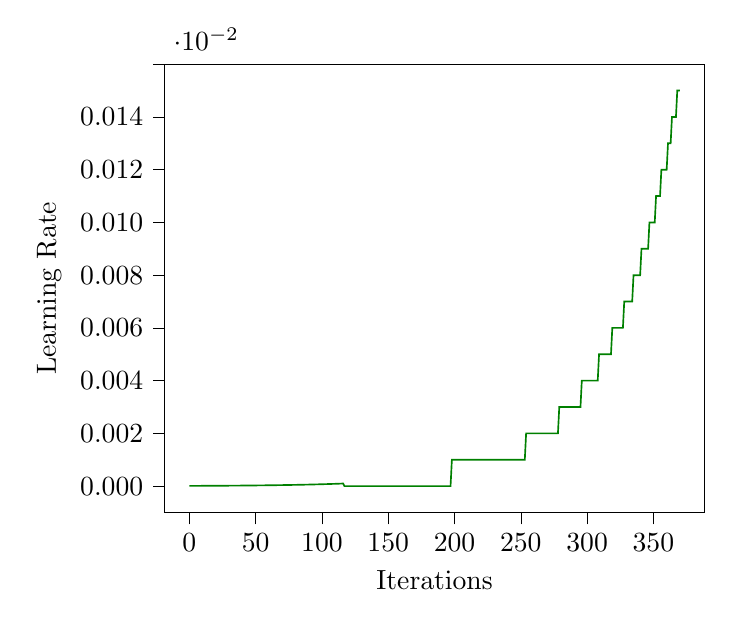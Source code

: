 % This file was created by matplotlib2tikz v0.7.3.
\begin{tikzpicture}

\begin{axis}[
tick align=outside,
tick pos=left,
x grid style={white!69.02!black},
xlabel={Iterations},
xmin=-18.5, xmax=388.5,
xtick style={color=black},
xtick={-50,0,50,100,150,200,250,300,350,400},
xticklabels={,\(\displaystyle 0\),\(\displaystyle 50\),\(\displaystyle 100\),\(\displaystyle 150\),\(\displaystyle 200\),\(\displaystyle 250\),\(\displaystyle 300\),\(\displaystyle 350\),},
y grid style={white!69.02!black},
ylabel={Learning Rate},
ymin=-0.001, ymax=0.016,
ytick style={color=black},
ytick={-0.002,0,0.002,0.004,0.006,0.008,0.01,0.012,0.014,0.016},
yticklabels={,\(\displaystyle 0.000\),\(\displaystyle 0.002\),\(\displaystyle 0.004\),\(\displaystyle 0.006\),\(\displaystyle 0.008\),\(\displaystyle 0.010\),\(\displaystyle 0.012\),\(\displaystyle 0.014\),}
]
\addplot [semithick, green!50.0!black]
table {%
0 1e-05
1 1.02e-05
2 1.04e-05
3 1.061e-05
4 1.082e-05
5 1.104e-05
6 1.126e-05
7 1.149e-05
8 1.172e-05
9 1.195e-05
10 1.219e-05
11 1.243e-05
12 1.268e-05
13 1.294e-05
14 1.319e-05
15 1.346e-05
16 1.373e-05
17 1.4e-05
18 1.428e-05
19 1.457e-05
20 1.486e-05
21 1.516e-05
22 1.546e-05
23 1.577e-05
24 1.608e-05
25 1.641e-05
26 1.673e-05
27 1.707e-05
28 1.741e-05
29 1.776e-05
30 1.811e-05
31 1.848e-05
32 1.885e-05
33 1.922e-05
34 1.961e-05
35 2.0e-05
36 2.04e-05
37 2.081e-05
38 2.122e-05
39 2.165e-05
40 2.208e-05
41 2.252e-05
42 2.297e-05
43 2.343e-05
44 2.39e-05
45 2.438e-05
46 2.487e-05
47 2.536e-05
48 2.587e-05
49 2.639e-05
50 2.692e-05
51 2.745e-05
52 2.8e-05
53 2.856e-05
54 2.913e-05
55 2.972e-05
56 3.031e-05
57 3.092e-05
58 3.154e-05
59 3.217e-05
60 3.281e-05
61 3.347e-05
62 3.414e-05
63 3.482e-05
64 3.551e-05
65 3.623e-05
66 3.695e-05
67 3.769e-05
68 3.844e-05
69 3.921e-05
70 4.0e-05
71 4.08e-05
72 4.161e-05
73 4.244e-05
74 4.329e-05
75 4.416e-05
76 4.504e-05
77 4.594e-05
78 4.686e-05
79 4.78e-05
80 4.875e-05
81 4.973e-05
82 5.072e-05
83 5.174e-05
84 5.277e-05
85 5.383e-05
86 5.491e-05
87 5.6e-05
88 5.712e-05
89 5.827e-05
90 5.943e-05
91 6.062e-05
92 6.183e-05
93 6.307e-05
94 6.433e-05
95 6.562e-05
96 6.693e-05
97 6.827e-05
98 6.963e-05
99 7.103e-05
100 7.245e-05
101 7.39e-05
102 7.537e-05
103 7.688e-05
104 7.842e-05
105 7.999e-05
106 8.159e-05
107 8.322e-05
108 8.488e-05
109 8.658e-05
110 8.831e-05
111 9.008e-05
112 9.188e-05
113 9.372e-05
114 9.559e-05
115 9.75e-05
116 9.945e-05
117 0.0
118 0.0
119 0.0
120 0.0
121 0.0
122 0.0
123 0.0
124 0.0
125 0.0
126 0.0
127 0.0
128 0.0
129 0.0
130 0.0
131 0.0
132 0.0
133 0.0
134 0.0
135 0.0
136 0.0
137 0.0
138 0.0
139 0.0
140 0.0
141 0.0
142 0.0
143 0.0
144 0.0
145 0.0
146 0.0
147 0.0
148 0.0
149 0.0
150 0.0
151 0.0
152 0.0
153 0.0
154 0.0
155 0.0
156 0.0
157 0.0
158 0.0
159 0.0
160 0.0
161 0.0
162 0.0
163 0.0
164 0.0
165 0.0
166 0.0
167 0.0
168 0.0
169 0.0
170 0.0
171 0.0
172 0.0
173 0.0
174 0.0
175 0.0
176 0.0
177 0.0
178 0.0
179 0.0
180 0.0
181 0.0
182 0.0
183 0.0
184 0.0
185 0.0
186 0.0
187 0.0
188 0.0
189 0.0
190 0.0
191 0.0
192 0.0
193 0.0
194 0.0
195 0.0
196 0.0
197 0.0
198 0.001
199 0.001
200 0.001
201 0.001
202 0.001
203 0.001
204 0.001
205 0.001
206 0.001
207 0.001
208 0.001
209 0.001
210 0.001
211 0.001
212 0.001
213 0.001
214 0.001
215 0.001
216 0.001
217 0.001
218 0.001
219 0.001
220 0.001
221 0.001
222 0.001
223 0.001
224 0.001
225 0.001
226 0.001
227 0.001
228 0.001
229 0.001
230 0.001
231 0.001
232 0.001
233 0.001
234 0.001
235 0.001
236 0.001
237 0.001
238 0.001
239 0.001
240 0.001
241 0.001
242 0.001
243 0.001
244 0.001
245 0.001
246 0.001
247 0.001
248 0.001
249 0.001
250 0.001
251 0.001
252 0.001
253 0.001
254 0.002
255 0.002
256 0.002
257 0.002
258 0.002
259 0.002
260 0.002
261 0.002
262 0.002
263 0.002
264 0.002
265 0.002
266 0.002
267 0.002
268 0.002
269 0.002
270 0.002
271 0.002
272 0.002
273 0.002
274 0.002
275 0.002
276 0.002
277 0.002
278 0.002
279 0.003
280 0.003
281 0.003
282 0.003
283 0.003
284 0.003
285 0.003
286 0.003
287 0.003
288 0.003
289 0.003
290 0.003
291 0.003
292 0.003
293 0.003
294 0.003
295 0.003
296 0.004
297 0.004
298 0.004
299 0.004
300 0.004
301 0.004
302 0.004
303 0.004
304 0.004
305 0.004
306 0.004
307 0.004
308 0.004
309 0.005
310 0.005
311 0.005
312 0.005
313 0.005
314 0.005
315 0.005
316 0.005
317 0.005
318 0.005
319 0.006
320 0.006
321 0.006
322 0.006
323 0.006
324 0.006
325 0.006
326 0.006
327 0.006
328 0.007
329 0.007
330 0.007
331 0.007
332 0.007
333 0.007
334 0.007
335 0.008
336 0.008
337 0.008
338 0.008
339 0.008
340 0.008
341 0.009
342 0.009
343 0.009
344 0.009
345 0.009
346 0.009
347 0.01
348 0.01
349 0.01
350 0.01
351 0.01
352 0.011
353 0.011
354 0.011
355 0.011
356 0.012
357 0.012
358 0.012
359 0.012
360 0.012
361 0.013
362 0.013
363 0.013
364 0.014
365 0.014
366 0.014
367 0.014
368 0.015
369 0.015
370 0.015
};
\end{axis}

\end{tikzpicture}